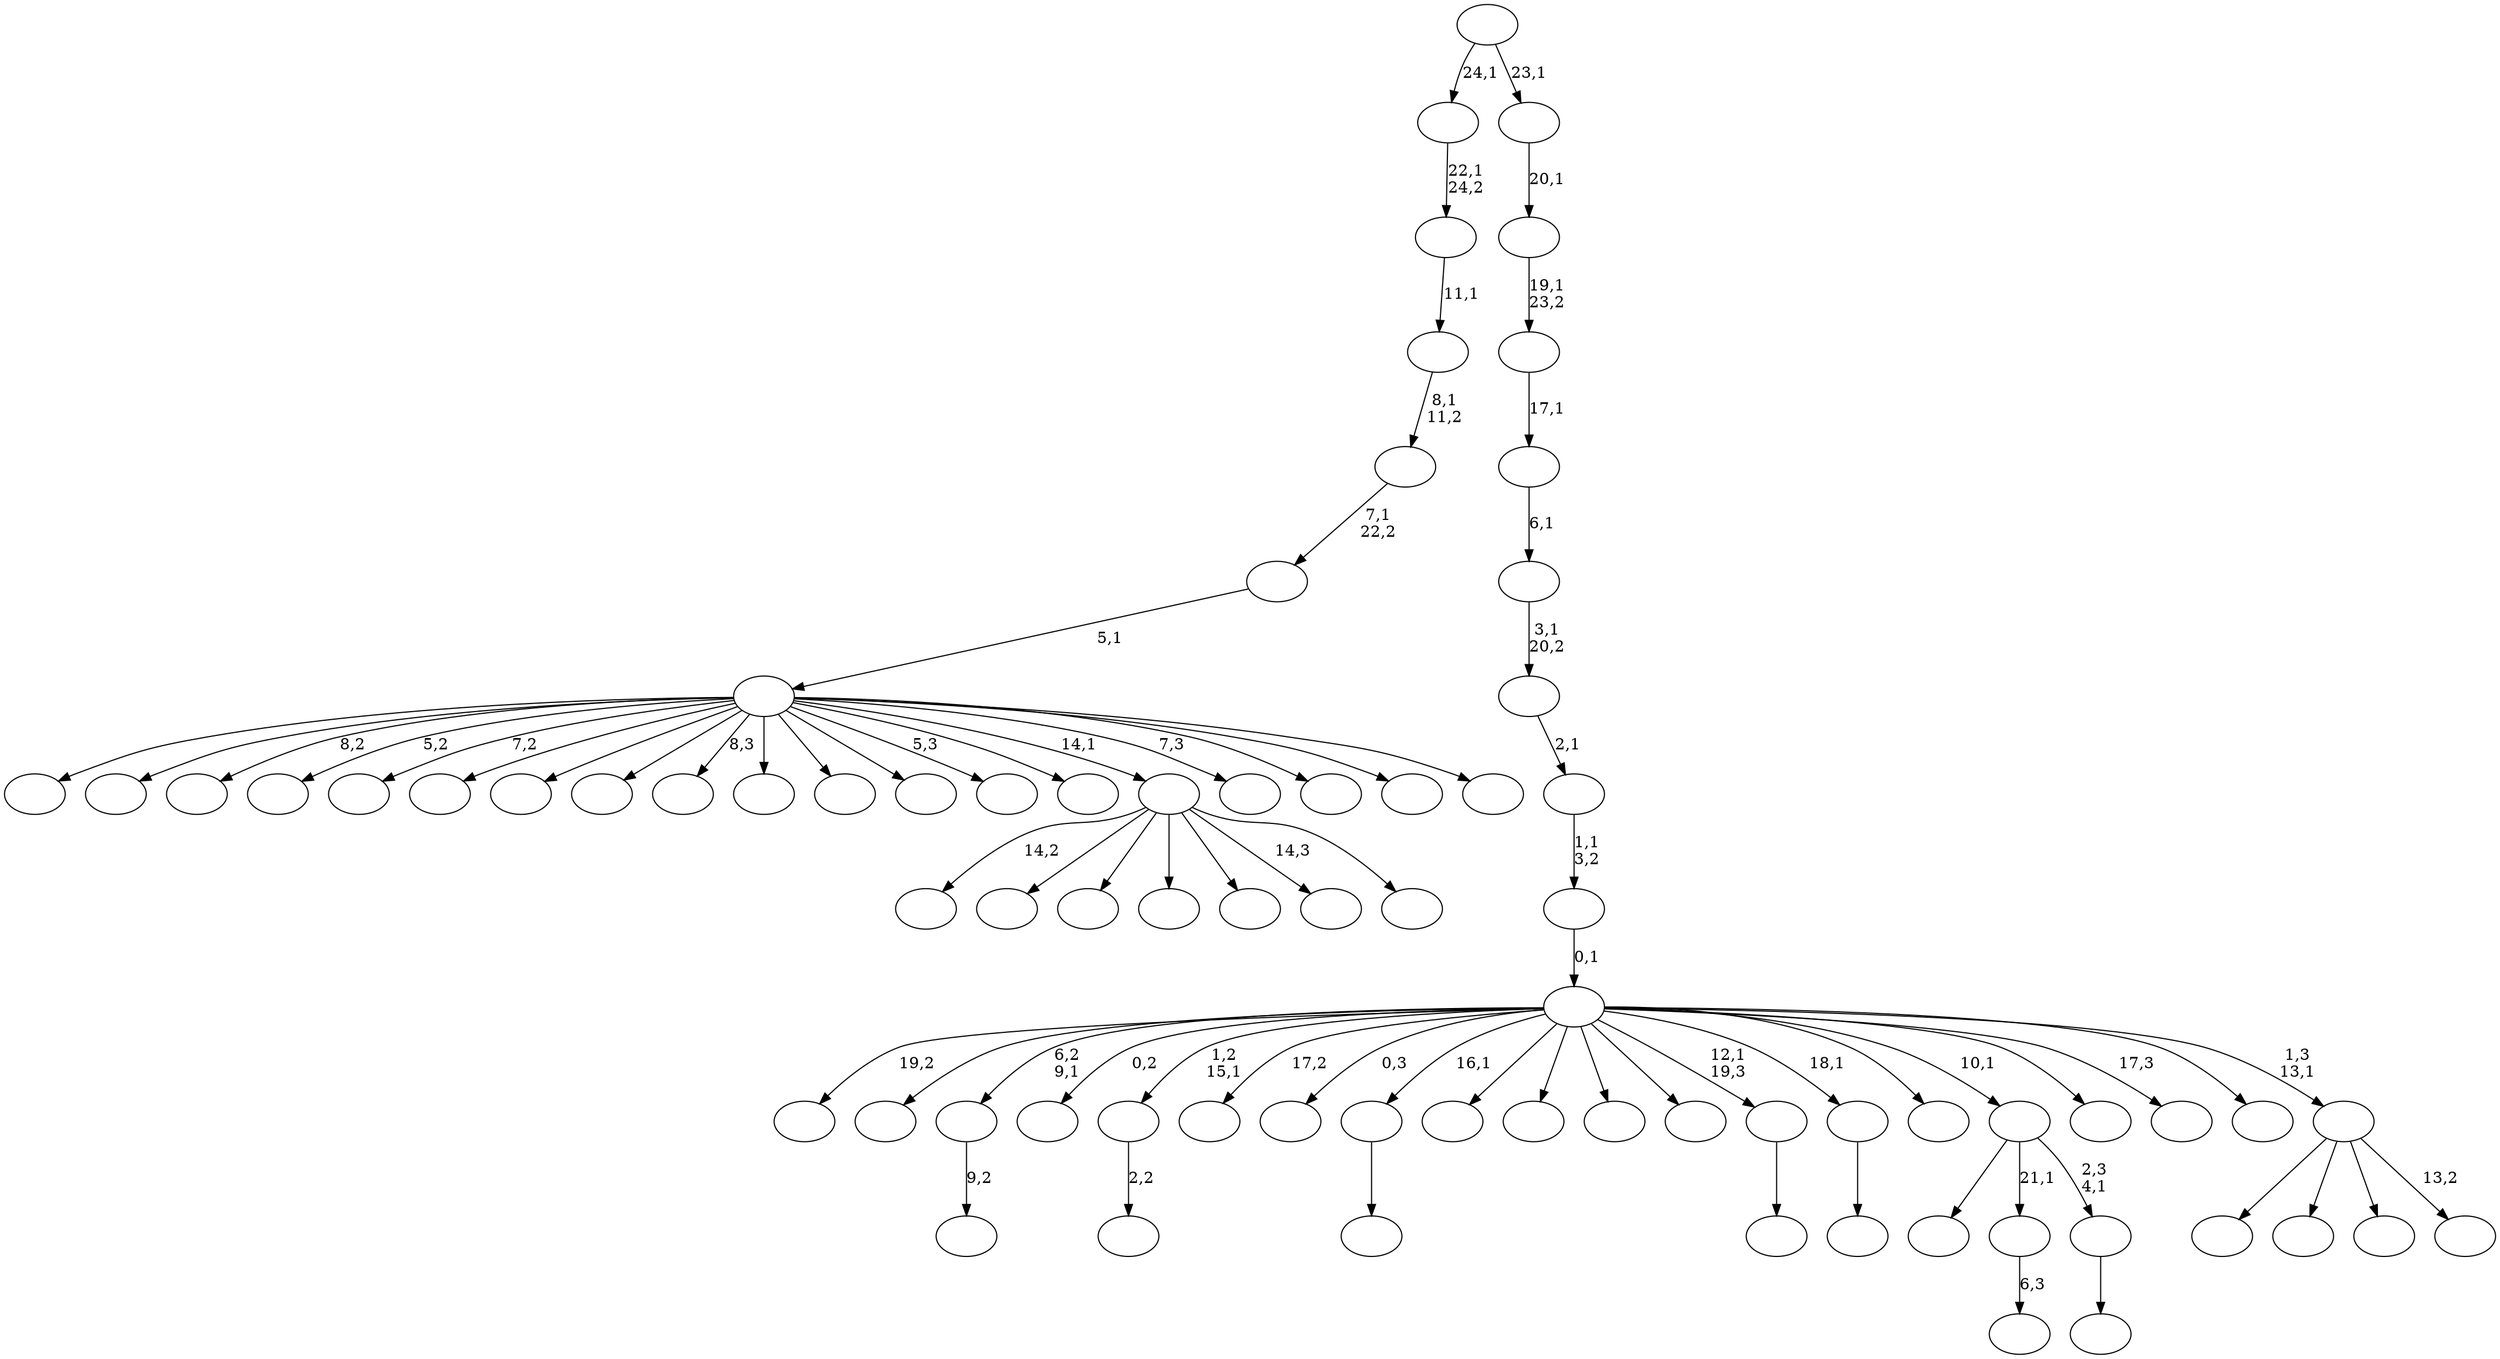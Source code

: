 digraph T {
	75 [label=""]
	74 [label=""]
	73 [label=""]
	72 [label=""]
	71 [label=""]
	70 [label=""]
	69 [label=""]
	68 [label=""]
	67 [label=""]
	66 [label=""]
	65 [label=""]
	64 [label=""]
	63 [label=""]
	62 [label=""]
	61 [label=""]
	60 [label=""]
	59 [label=""]
	58 [label=""]
	57 [label=""]
	56 [label=""]
	55 [label=""]
	54 [label=""]
	53 [label=""]
	52 [label=""]
	51 [label=""]
	50 [label=""]
	49 [label=""]
	48 [label=""]
	47 [label=""]
	46 [label=""]
	45 [label=""]
	44 [label=""]
	43 [label=""]
	42 [label=""]
	41 [label=""]
	40 [label=""]
	39 [label=""]
	38 [label=""]
	37 [label=""]
	36 [label=""]
	35 [label=""]
	34 [label=""]
	33 [label=""]
	32 [label=""]
	31 [label=""]
	30 [label=""]
	29 [label=""]
	28 [label=""]
	27 [label=""]
	26 [label=""]
	25 [label=""]
	24 [label=""]
	23 [label=""]
	22 [label=""]
	21 [label=""]
	20 [label=""]
	19 [label=""]
	18 [label=""]
	17 [label=""]
	16 [label=""]
	15 [label=""]
	14 [label=""]
	13 [label=""]
	12 [label=""]
	11 [label=""]
	10 [label=""]
	9 [label=""]
	8 [label=""]
	7 [label=""]
	6 [label=""]
	5 [label=""]
	4 [label=""]
	3 [label=""]
	2 [label=""]
	1 [label=""]
	0 [label=""]
	65 -> 66 [label="9,2"]
	62 -> 63 [label="2,2"]
	55 -> 56 [label=""]
	46 -> 47 [label="6,3"]
	36 -> 37 [label=""]
	34 -> 35 [label=""]
	30 -> 31 [label=""]
	29 -> 48 [label=""]
	29 -> 46 [label="21,1"]
	29 -> 30 [label="2,3\n4,1"]
	23 -> 61 [label="14,2"]
	23 -> 60 [label=""]
	23 -> 54 [label=""]
	23 -> 53 [label=""]
	23 -> 41 [label=""]
	23 -> 39 [label="14,3"]
	23 -> 24 [label=""]
	17 -> 74 [label=""]
	17 -> 72 [label=""]
	17 -> 71 [label="8,2"]
	17 -> 70 [label="5,2"]
	17 -> 69 [label="7,2"]
	17 -> 67 [label=""]
	17 -> 58 [label=""]
	17 -> 52 [label=""]
	17 -> 51 [label="8,3"]
	17 -> 43 [label=""]
	17 -> 40 [label=""]
	17 -> 38 [label=""]
	17 -> 28 [label="5,3"]
	17 -> 26 [label=""]
	17 -> 23 [label="14,1"]
	17 -> 22 [label="7,3"]
	17 -> 20 [label=""]
	17 -> 19 [label=""]
	17 -> 18 [label=""]
	16 -> 17 [label="5,1"]
	15 -> 16 [label="7,1\n22,2"]
	14 -> 15 [label="8,1\n11,2"]
	13 -> 14 [label="11,1"]
	12 -> 13 [label="22,1\n24,2"]
	10 -> 73 [label=""]
	10 -> 50 [label=""]
	10 -> 33 [label=""]
	10 -> 11 [label="13,2"]
	9 -> 75 [label="19,2"]
	9 -> 68 [label=""]
	9 -> 65 [label="6,2\n9,1"]
	9 -> 64 [label="0,2"]
	9 -> 62 [label="1,2\n15,1"]
	9 -> 59 [label="17,2"]
	9 -> 57 [label="0,3"]
	9 -> 55 [label="16,1"]
	9 -> 49 [label=""]
	9 -> 45 [label=""]
	9 -> 44 [label=""]
	9 -> 42 [label=""]
	9 -> 36 [label="12,1\n19,3"]
	9 -> 34 [label="18,1"]
	9 -> 32 [label=""]
	9 -> 29 [label="10,1"]
	9 -> 27 [label=""]
	9 -> 25 [label="17,3"]
	9 -> 21 [label=""]
	9 -> 10 [label="1,3\n13,1"]
	8 -> 9 [label="0,1"]
	7 -> 8 [label="1,1\n3,2"]
	6 -> 7 [label="2,1"]
	5 -> 6 [label="3,1\n20,2"]
	4 -> 5 [label="6,1"]
	3 -> 4 [label="17,1"]
	2 -> 3 [label="19,1\n23,2"]
	1 -> 2 [label="20,1"]
	0 -> 12 [label="24,1"]
	0 -> 1 [label="23,1"]
}
